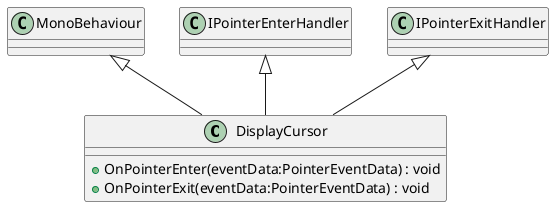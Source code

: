 @startuml
class DisplayCursor {
    + OnPointerEnter(eventData:PointerEventData) : void
    + OnPointerExit(eventData:PointerEventData) : void
}
MonoBehaviour <|-- DisplayCursor
IPointerEnterHandler <|-- DisplayCursor
IPointerExitHandler <|-- DisplayCursor
@enduml
